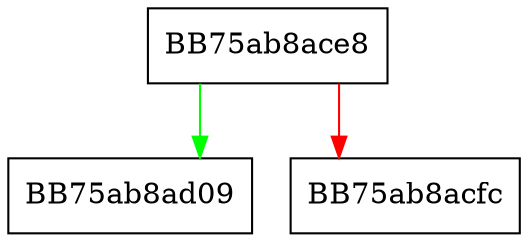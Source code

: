 digraph _Check_max_size {
  node [shape="box"];
  graph [splines=ortho];
  BB75ab8ace8 -> BB75ab8ad09 [color="green"];
  BB75ab8ace8 -> BB75ab8acfc [color="red"];
}